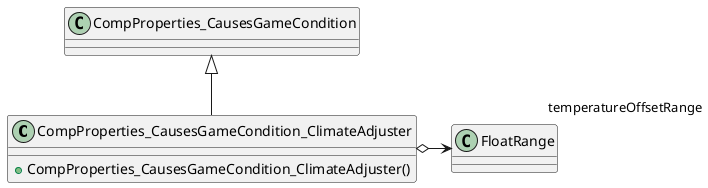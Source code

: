 @startuml
class CompProperties_CausesGameCondition_ClimateAdjuster {
    + CompProperties_CausesGameCondition_ClimateAdjuster()
}
CompProperties_CausesGameCondition <|-- CompProperties_CausesGameCondition_ClimateAdjuster
CompProperties_CausesGameCondition_ClimateAdjuster o-> "temperatureOffsetRange" FloatRange
@enduml
